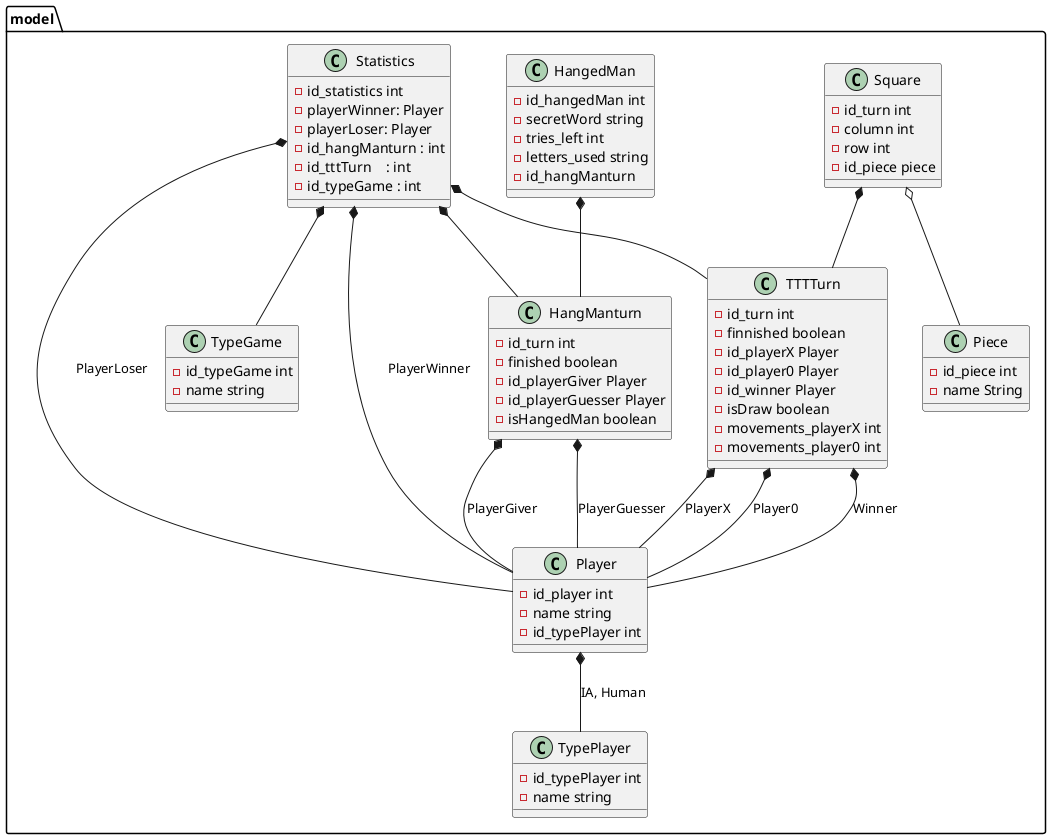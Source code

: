 @startuml
'https://plantuml.com/class-diagram

package model {

class HangManturn {
 -id_turn int
 -finished boolean
 -id_playerGiver Player
 -id_playerGuesser Player
 -isHangedMan boolean
}

class Player {
 -id_player int
 -name string
 -id_typePlayer int
}

class TypePlayer {
 -id_typePlayer int
 -name string
}

class HangedMan {
 -id_hangedMan int
 -secretWord string
 -tries_left int
 -letters_used string
 -id_hangManturn
}

class TTTTurn {
     -id_turn int
     -finnished boolean
     -id_playerX Player
     -id_player0 Player
     -id_winner Player
     -isDraw boolean
     -movements_playerX int
     -movements_player0 int
}

class Square {
     -id_turn int
     -column int
     -row int
     -id_piece piece
}

class Piece {
     -id_piece int
     -name String
}

    class Statistics{
        -id_statistics int
        - playerWinner: Player
        - playerLoser: Player
        -id_hangManturn : int
        -id_tttTurn    : int
        -id_typeGame : int
    }

    class TypeGame {
        -id_typeGame int
        -name string
    }

}

HangManturn*--Player : PlayerGiver
HangManturn*--Player : PlayerGuesser
Player*--TypePlayer : IA, Human
TTTTurn *-- Player : Winner
TTTTurn *-- Player : PlayerX
TTTTurn *-- Player : Player0
Square o-- Piece
Square *-- TTTTurn
HangedMan*--HangManturn
Statistics*--TypeGame
Statistics*--TTTTurn
Statistics*--HangManturn
Statistics*--Player : PlayerWinner
Statistics*--Player : PlayerLoser

@enduml